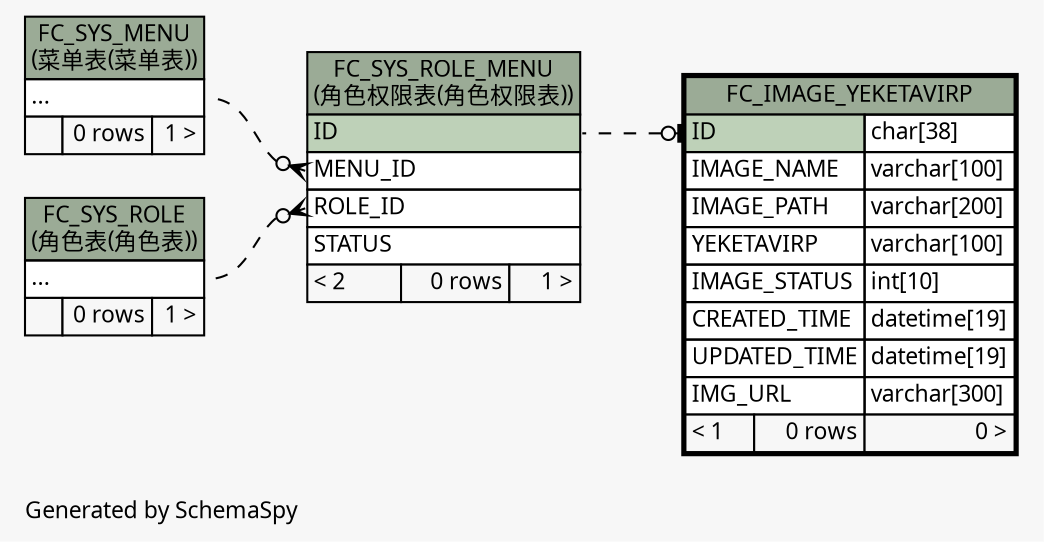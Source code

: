 // dot 2.26.0 on Linux 2.6.32-504.3.3.el6.x86_64
// SchemaSpy rev Unknown
digraph "impliedTwoDegreesRelationshipsDiagram" {
  graph [
    rankdir="RL"
    bgcolor="#f7f7f7"
    label="\nGenerated by SchemaSpy"
    labeljust="l"
    nodesep="0.18"
    ranksep="0.46"
    fontname="Microsoft YaHei"
    fontsize="11"
  ];
  node [
    fontname="Microsoft YaHei"
    fontsize="11"
    shape="plaintext"
  ];
  edge [
    arrowsize="0.8"
  ];
  "FC_IMAGE_YEKETAVIRP":"ID":w -> "FC_SYS_ROLE_MENU":"ID":e [arrowhead=none dir=back arrowtail=teeodot style=dashed];
  "FC_SYS_ROLE_MENU":"MENU_ID":w -> "FC_SYS_MENU":"elipses":e [arrowhead=none dir=back arrowtail=crowodot style=dashed];
  "FC_SYS_ROLE_MENU":"ROLE_ID":w -> "FC_SYS_ROLE":"elipses":e [arrowhead=none dir=back arrowtail=crowodot style=dashed];
  "FC_IMAGE_YEKETAVIRP" [
    label=<
    <TABLE BORDER="2" CELLBORDER="1" CELLSPACING="0" BGCOLOR="#ffffff">
      <TR><TD COLSPAN="3" BGCOLOR="#9bab96" ALIGN="CENTER">FC_IMAGE_YEKETAVIRP</TD></TR>
      <TR><TD PORT="ID" COLSPAN="2" BGCOLOR="#bed1b8" ALIGN="LEFT">ID</TD><TD PORT="ID.type" ALIGN="LEFT">char[38]</TD></TR>
      <TR><TD PORT="IMAGE_NAME" COLSPAN="2" ALIGN="LEFT">IMAGE_NAME</TD><TD PORT="IMAGE_NAME.type" ALIGN="LEFT">varchar[100]</TD></TR>
      <TR><TD PORT="IMAGE_PATH" COLSPAN="2" ALIGN="LEFT">IMAGE_PATH</TD><TD PORT="IMAGE_PATH.type" ALIGN="LEFT">varchar[200]</TD></TR>
      <TR><TD PORT="YEKETAVIRP" COLSPAN="2" ALIGN="LEFT">YEKETAVIRP</TD><TD PORT="YEKETAVIRP.type" ALIGN="LEFT">varchar[100]</TD></TR>
      <TR><TD PORT="IMAGE_STATUS" COLSPAN="2" ALIGN="LEFT">IMAGE_STATUS</TD><TD PORT="IMAGE_STATUS.type" ALIGN="LEFT">int[10]</TD></TR>
      <TR><TD PORT="CREATED_TIME" COLSPAN="2" ALIGN="LEFT">CREATED_TIME</TD><TD PORT="CREATED_TIME.type" ALIGN="LEFT">datetime[19]</TD></TR>
      <TR><TD PORT="UPDATED_TIME" COLSPAN="2" ALIGN="LEFT">UPDATED_TIME</TD><TD PORT="UPDATED_TIME.type" ALIGN="LEFT">datetime[19]</TD></TR>
      <TR><TD PORT="IMG_URL" COLSPAN="2" ALIGN="LEFT">IMG_URL</TD><TD PORT="IMG_URL.type" ALIGN="LEFT">varchar[300]</TD></TR>
      <TR><TD ALIGN="LEFT" BGCOLOR="#f7f7f7">&lt; 1</TD><TD ALIGN="RIGHT" BGCOLOR="#f7f7f7">0 rows</TD><TD ALIGN="RIGHT" BGCOLOR="#f7f7f7">0 &gt;</TD></TR>
    </TABLE>>
    URL="FC_IMAGE_YEKETAVIRP.html"
    tooltip="FC_IMAGE_YEKETAVIRP"
  ];
  "FC_SYS_MENU" [
    label=<
    <TABLE BORDER="0" CELLBORDER="1" CELLSPACING="0" BGCOLOR="#ffffff">
      <TR><TD COLSPAN="3" BGCOLOR="#9bab96" ALIGN="CENTER">FC_SYS_MENU<br/>(菜单表(菜单表))</TD></TR>
      <TR><TD PORT="elipses" COLSPAN="3" ALIGN="LEFT">...</TD></TR>
      <TR><TD ALIGN="LEFT" BGCOLOR="#f7f7f7">  </TD><TD ALIGN="RIGHT" BGCOLOR="#f7f7f7">0 rows</TD><TD ALIGN="RIGHT" BGCOLOR="#f7f7f7">1 &gt;</TD></TR>
    </TABLE>>
    URL="FC_SYS_MENU.html"
    tooltip="FC_SYS_MENU"
  ];
  "FC_SYS_ROLE" [
    label=<
    <TABLE BORDER="0" CELLBORDER="1" CELLSPACING="0" BGCOLOR="#ffffff">
      <TR><TD COLSPAN="3" BGCOLOR="#9bab96" ALIGN="CENTER">FC_SYS_ROLE<br/>(角色表(角色表))</TD></TR>
      <TR><TD PORT="elipses" COLSPAN="3" ALIGN="LEFT">...</TD></TR>
      <TR><TD ALIGN="LEFT" BGCOLOR="#f7f7f7">  </TD><TD ALIGN="RIGHT" BGCOLOR="#f7f7f7">0 rows</TD><TD ALIGN="RIGHT" BGCOLOR="#f7f7f7">1 &gt;</TD></TR>
    </TABLE>>
    URL="FC_SYS_ROLE.html"
    tooltip="FC_SYS_ROLE"
  ];
  "FC_SYS_ROLE_MENU" [
    label=<
    <TABLE BORDER="0" CELLBORDER="1" CELLSPACING="0" BGCOLOR="#ffffff">
      <TR><TD COLSPAN="3" BGCOLOR="#9bab96" ALIGN="CENTER">FC_SYS_ROLE_MENU<br/>(角色权限表(角色权限表))</TD></TR>
      <TR><TD PORT="ID" COLSPAN="3" BGCOLOR="#bed1b8" ALIGN="LEFT">ID</TD></TR>
      <TR><TD PORT="MENU_ID" COLSPAN="3" ALIGN="LEFT">MENU_ID</TD></TR>
      <TR><TD PORT="ROLE_ID" COLSPAN="3" ALIGN="LEFT">ROLE_ID</TD></TR>
      <TR><TD PORT="STATUS" COLSPAN="3" ALIGN="LEFT">STATUS</TD></TR>
      <TR><TD ALIGN="LEFT" BGCOLOR="#f7f7f7">&lt; 2</TD><TD ALIGN="RIGHT" BGCOLOR="#f7f7f7">0 rows</TD><TD ALIGN="RIGHT" BGCOLOR="#f7f7f7">1 &gt;</TD></TR>
    </TABLE>>
    URL="FC_SYS_ROLE_MENU.html"
    tooltip="FC_SYS_ROLE_MENU"
  ];
}
